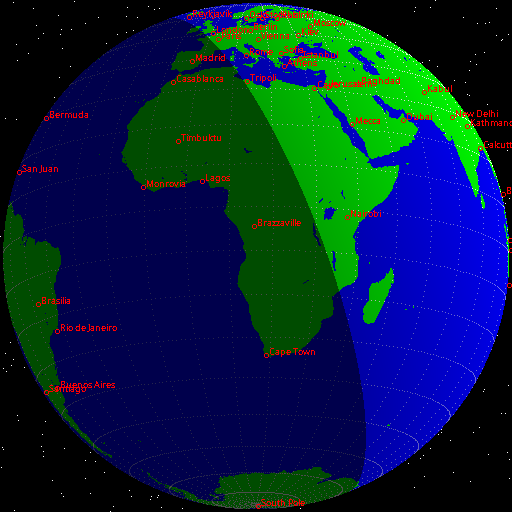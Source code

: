 @startuml
xearth
viewPositionType = Moon
daySideBrightness = 100
nightSideBrightness = 30
terminatorDiscontinuity = 50
gridP = true
gridDivision = 9
gridPixelDivision = 8
 61.17 -150.00 "Anchorage"           # Alaska, USA
 38.00   23.73 "Athens"              # Greece
 33.4    44.4  "Baghdad"             # Iraq
 13.73  100.50 "Bangkok"             # Thailand
 39.92  116.43 "Beijing"             # China
 52.53   13.42 "Berlin"              # Germany
 32.3   -64.7  "Bermuda"             # Bermuda
 42.33  -71.08 "Boston"              # Massachusetts, USA
-15.8   -47.9  "Brasilia"            # Brazil
 -4.2    15.3  "Brazzaville"         # Congo
-34.67  -58.50 "Buenos Aires"        # Argentina
 31.05   31.25 "Cairo"               # Egypt
 22.5    88.3  "Calcutta"            # India
-33.93   18.47 "Cape Town"           # South Africa
 33.6    -7.6  "Casablanca"          # Morocco (Rabat?)
 41.83  -87.75 "Chicago"             # Illinois, USA
 32.78  -96.80 "Dallas"              # Texas, USA
 28.63   77.20 "New Delhi"           # India
 39.75 -105.00 "Denver"              # Colorado, USA
 24.23   55.28 "Dubai"               # UAE (Abu Dhabi?)
-27.1  -109.4  "Easter Island"       # Easter Island
-18.0   178.1  "Fiji"                # Fiji
 13.5   144.8  "Guam"                # Guam
 60.13   25.00 "Helsinki"            # Finland
 22.2   114.1  "Hong Kong"           # Hong Kong
 21.32 -157.83 "Honolulu"            # Hawaii, USA
 52.2   104.3  "Irkutsk"             # Irkutsk, Russia
 41.0    29.0  "Istanbul"            # Turkey (Ankara?)
 -6.13  106.75 "Jakarta"             # Indonesia
 31.8    35.2  "Jerusalem"           # Israel
 34.5    69.2  "Kabul"               # Afghanistan
 27.7    85.3  "Kathmandu"           # Nepal
 50.4    30.5  "Kiev"                # Ukraine
  3.13  101.70 "Kuala Lumpur"        # Malaysia
  6.45    3.47 "Lagos"               # Nigeria
-12.10  -77.05 "Lima"                # Peru
 51.50   -0.17 "London"              # United Kingdom
 40.42   -3.72 "Madrid"              # Spain
 14.6   121.0  "Manila"              # The Phillipines
 21.5    39.8  "Mecca"               # Saudi Arabia
 19.4   -99.1  "Mexico City"         # Mexico
 25.8   -80.2  "Miami"               # Florida, USA
  6.2   -10.8  "Monrovia"            # Liberia
 45.5   -73.5  "Montreal"            # Quebec, Canada
 55.75   37.70 "Moscow"              # Russia
 -1.28   36.83 "Nairobi"             # Kenya
 59.93   10.75 "Oslo"                # Norway
 48.87    2.33 "Paris"               # France
-32.0   115.9  "Perth"               # Australia
 45.5  -122.5  "Portland"            # Oregon, USA
 -0.2   -78.5  "Quito"               # Ecuador
 64.15  -21.97 "Reykjavik"           # Iceland
-22.88  -43.28 "Rio de Janeiro"      # Brazil
 41.88   12.50 "Rome"                # Italy
 11.0   106.7  "Ho Chi Minh City"    # Vietnam (Hanoi?)
 37.75 -122.45 "San Francisco"       # California, USA
  9.98  -84.07 "San Jose"            # Costa Rica
 18.5   -66.1  "San Juan"            # Puerto Rico
-33.5   -70.7  "Santiago"            # Chile
  1.2   103.9  "Singapore"           # Singapore
 42.67   23.30 "Sofia"               # Bulgaria
 59.33   18.08 "Stockholm"           # Sweden
-33.92  151.17 "Sydney"              # Australia
-17.6  -149.5  "Tahiti"              # Tahiti
 16.8    -3.0  "Timbuktu"            # Mali (Bamako?)
 35.67  139.75 "Tokyo"               # Japan
 43.70  -79.42 "Toronto"             # Ontario, Canada
 32.9    13.2  "Tripoli"             # Libya
 47.9   106.9  "Ulan Bator"          # Mongolia
 49.22 -123.10 "Vancouver"           # B.C., Canada
 48.22   16.37 "Vienna"              # Austria
 38.9   -77.0  "Washington"          # United States
-41.28  174.78 "Wellington"          # New Zealand
 62.5  -114.3  "Yellowknife"         # N.T., Canada
 90.00    0.00 "North Pole"          # North Pole
-90.00    0.00 "South Pole"          # South Pole
@enduml
